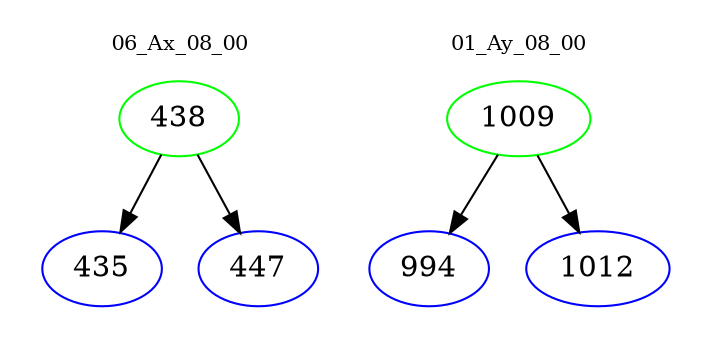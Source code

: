 digraph{
subgraph cluster_0 {
color = white
label = "06_Ax_08_00";
fontsize=10;
T0_438 [label="438", color="green"]
T0_438 -> T0_435 [color="black"]
T0_435 [label="435", color="blue"]
T0_438 -> T0_447 [color="black"]
T0_447 [label="447", color="blue"]
}
subgraph cluster_1 {
color = white
label = "01_Ay_08_00";
fontsize=10;
T1_1009 [label="1009", color="green"]
T1_1009 -> T1_994 [color="black"]
T1_994 [label="994", color="blue"]
T1_1009 -> T1_1012 [color="black"]
T1_1012 [label="1012", color="blue"]
}
}
